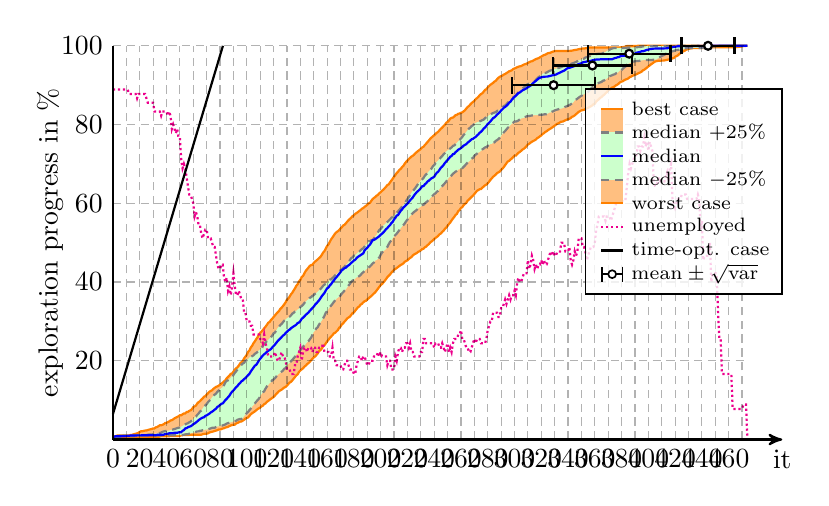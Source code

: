 \begin{tikzpicture}[thick]


% plot data, scaled to 8cm
\begin{scope}[yscale=0.05, xscale=0.017]
\draw[draw=orange, fill=orange!50] (0.00, 0.41) -- (1.00, 0.41) -- (2.00, 0.56) -- (3.00, 0.56) -- (4.00, 0.59) -- (5.00, 0.59) -- (6.00, 0.59) -- (7.00, 0.59) -- (8.00, 0.59) -- (9.00, 0.59) -- (10.00, 0.59) -- (11.00, 0.59) -- (12.00, 0.59) -- (13.00, 0.59) -- (14.00, 0.59) -- (15.00, 0.59) -- (16.00, 0.59) -- (17.00, 0.59) -- (18.00, 0.59) -- (19.00, 0.59) -- (20.00, 0.67) -- (21.00, 0.67) -- (22.00, 0.67) -- (23.00, 0.67) -- (24.00, 0.67) -- (25.00, 0.67) -- (26.00, 0.67) -- (27.00, 0.67) -- (28.00, 0.67) -- (29.00, 0.67) -- (30.00, 0.67) -- (31.00, 0.67) -- (32.00, 0.67) -- (33.00, 0.67) -- (34.00, 0.67) -- (35.00, 0.77) -- (36.00, 0.83) -- (37.00, 0.83) -- (38.00, 0.83) -- (39.00, 0.83) -- (40.00, 0.83) -- (41.00, 0.83) -- (42.00, 0.83) -- (43.00, 0.91) -- (44.00, 0.91) -- (45.00, 0.91) -- (46.00, 0.91) -- (47.00, 0.91) -- (48.00, 0.91) -- (49.00, 0.91) -- (50.00, 0.91) -- (51.00, 1.09) -- (52.00, 1.10) -- (53.00, 1.17) -- (54.00, 1.17) -- (55.00, 1.17) -- (56.00, 1.17) -- (57.00, 1.17) -- (58.00, 1.23) -- (59.00, 1.23) -- (60.00, 1.23) -- (61.00, 1.23) -- (62.00, 1.23) -- (63.00, 1.23) -- (64.00, 1.23) -- (65.00, 1.23) -- (66.00, 1.23) -- (67.00, 1.35) -- (68.00, 1.42) -- (69.00, 1.49) -- (70.00, 1.49) -- (71.00, 1.57) -- (72.00, 1.79) -- (73.00, 1.88) -- (74.00, 1.97) -- (75.00, 2.05) -- (76.00, 2.19) -- (77.00, 2.28) -- (78.00, 2.38) -- (79.00, 2.54) -- (80.00, 2.54) -- (81.00, 2.65) -- (82.00, 2.79) -- (83.00, 2.88) -- (84.00, 3.04) -- (85.00, 3.13) -- (86.00, 3.23) -- (87.00, 3.44) -- (88.00, 3.57) -- (89.00, 3.68) -- (90.00, 3.78) -- (91.00, 3.78) -- (92.00, 4.06) -- (93.00, 4.22) -- (94.00, 4.39) -- (95.00, 4.54) -- (96.00, 4.59) -- (97.00, 4.81) -- (98.00, 5.02) -- (99.00, 5.32) -- (100.00, 5.50) -- (101.00, 5.63) -- (102.00, 6.03) -- (103.00, 6.43) -- (104.00, 6.69) -- (105.00, 6.93) -- (106.00, 7.15) -- (107.00, 7.42) -- (108.00, 7.73) -- (109.00, 7.92) -- (110.00, 8.11) -- (111.00, 8.42) -- (112.00, 8.61) -- (113.00, 9.00) -- (114.00, 9.16) -- (115.00, 9.58) -- (116.00, 9.80) -- (117.00, 10.09) -- (118.00, 10.33) -- (119.00, 10.56) -- (120.00, 10.82) -- (121.00, 11.16) -- (122.00, 11.56) -- (123.00, 11.89) -- (124.00, 12.28) -- (125.00, 12.47) -- (126.00, 12.67) -- (127.00, 12.95) -- (128.00, 13.22) -- (129.00, 13.37) -- (130.00, 13.68) -- (131.00, 14.10) -- (132.00, 14.47) -- (133.00, 14.66) -- (134.00, 15.02) -- (135.00, 15.45) -- (136.00, 15.89) -- (137.00, 16.32) -- (138.00, 16.58) -- (139.00, 17.17) -- (140.00, 17.53) -- (141.00, 17.84) -- (142.00, 18.09) -- (143.00, 18.50) -- (144.00, 18.75) -- (145.00, 19.14) -- (146.00, 19.39) -- (147.00, 19.72) -- (148.00, 20.13) -- (149.00, 20.48) -- (150.00, 20.86) -- (151.00, 21.09) -- (152.00, 21.48) -- (153.00, 21.88) -- (154.00, 22.43) -- (155.00, 22.71) -- (156.00, 23.09) -- (157.00, 23.68) -- (158.00, 23.93) -- (159.00, 24.43) -- (160.00, 24.93) -- (161.00, 25.33) -- (162.00, 25.81) -- (163.00, 26.15) -- (164.00, 26.51) -- (165.00, 26.96) -- (166.00, 27.11) -- (167.00, 27.47) -- (168.00, 27.78) -- (169.00, 28.38) -- (170.00, 28.67) -- (171.00, 29.24) -- (172.00, 29.51) -- (173.00, 29.96) -- (174.00, 30.31) -- (175.00, 30.76) -- (176.00, 31.00) -- (177.00, 31.21) -- (178.00, 31.65) -- (179.00, 32.09) -- (180.00, 32.29) -- (181.00, 32.73) -- (182.00, 33.16) -- (183.00, 33.58) -- (184.00, 33.79) -- (185.00, 34.26) -- (186.00, 34.46) -- (187.00, 34.84) -- (188.00, 35.13) -- (189.00, 35.24) -- (190.00, 35.58) -- (191.00, 35.86) -- (192.00, 36.18) -- (193.00, 36.43) -- (194.00, 36.78) -- (195.00, 37.11) -- (196.00, 37.41) -- (197.00, 37.87) -- (198.00, 38.31) -- (199.00, 38.77) -- (200.00, 39.23) -- (201.00, 39.49) -- (202.00, 39.87) -- (203.00, 40.29) -- (204.00, 40.74) -- (205.00, 41.23) -- (206.00, 41.57) -- (207.00, 41.91) -- (208.00, 42.39) -- (209.00, 42.72) -- (210.00, 43.12) -- (211.00, 43.31) -- (212.00, 43.57) -- (213.00, 43.82) -- (214.00, 44.09) -- (215.00, 44.34) -- (216.00, 44.50) -- (217.00, 44.75) -- (218.00, 45.15) -- (219.00, 45.34) -- (220.00, 45.52) -- (221.00, 45.86) -- (222.00, 46.12) -- (223.00, 46.35) -- (224.00, 46.75) -- (225.00, 47.01) -- (226.00, 47.21) -- (227.00, 47.36) -- (228.00, 47.67) -- (229.00, 47.81) -- (230.00, 48.05) -- (231.00, 48.37) -- (232.00, 48.46) -- (233.00, 48.83) -- (234.00, 49.01) -- (235.00, 49.37) -- (236.00, 49.62) -- (237.00, 50.06) -- (238.00, 50.30) -- (239.00, 50.59) -- (240.00, 50.93) -- (241.00, 51.23) -- (242.00, 51.43) -- (243.00, 51.75) -- (244.00, 52.14) -- (245.00, 52.32) -- (246.00, 52.75) -- (247.00, 53.03) -- (248.00, 53.50) -- (249.00, 53.83) -- (250.00, 54.28) -- (251.00, 54.75) -- (252.00, 55.12) -- (253.00, 55.66) -- (254.00, 56.12) -- (255.00, 56.54) -- (256.00, 57.05) -- (257.00, 57.33) -- (258.00, 58.03) -- (259.00, 58.28) -- (260.00, 58.83) -- (261.00, 59.04) -- (262.00, 59.54) -- (263.00, 59.87) -- (264.00, 60.11) -- (265.00, 60.68) -- (266.00, 60.96) -- (267.00, 61.30) -- (268.00, 61.65) -- (269.00, 61.95) -- (270.00, 62.34) -- (271.00, 62.78) -- (272.00, 63.18) -- (273.00, 63.37) -- (274.00, 63.58) -- (275.00, 63.63) -- (276.00, 64.00) -- (277.00, 64.26) -- (278.00, 64.57) -- (279.00, 64.76) -- (280.00, 65.09) -- (281.00, 65.48) -- (282.00, 65.96) -- (283.00, 66.32) -- (284.00, 66.73) -- (285.00, 67.00) -- (286.00, 67.29) -- (287.00, 67.68) -- (288.00, 67.85) -- (289.00, 68.07) -- (290.00, 68.49) -- (291.00, 68.83) -- (292.00, 69.19) -- (293.00, 69.69) -- (294.00, 70.18) -- (295.00, 70.62) -- (296.00, 70.79) -- (297.00, 71.12) -- (298.00, 71.38) -- (299.00, 71.72) -- (300.00, 72.11) -- (301.00, 72.11) -- (302.00, 72.49) -- (303.00, 72.84) -- (304.00, 73.06) -- (305.00, 73.34) -- (306.00, 73.66) -- (307.00, 73.85) -- (308.00, 74.17) -- (309.00, 74.51) -- (310.00, 74.95) -- (311.00, 75.12) -- (312.00, 75.40) -- (313.00, 75.63) -- (314.00, 75.82) -- (315.00, 75.99) -- (316.00, 76.20) -- (317.00, 76.57) -- (318.00, 76.74) -- (319.00, 77.02) -- (320.00, 77.24) -- (321.00, 77.61) -- (322.00, 77.80) -- (323.00, 78.13) -- (324.00, 78.30) -- (325.00, 78.58) -- (326.00, 78.79) -- (327.00, 78.99) -- (328.00, 79.20) -- (329.00, 79.49) -- (330.00, 79.72) -- (331.00, 79.97) -- (332.00, 80.21) -- (333.00, 80.33) -- (334.00, 80.56) -- (335.00, 80.73) -- (336.00, 80.75) -- (337.00, 80.93) -- (338.00, 81.09) -- (339.00, 81.24) -- (340.00, 81.35) -- (341.00, 81.46) -- (342.00, 81.65) -- (343.00, 81.98) -- (344.00, 82.10) -- (345.00, 82.34) -- (346.00, 82.63) -- (347.00, 82.94) -- (348.00, 83.23) -- (349.00, 83.40) -- (350.00, 83.61) -- (351.00, 83.67) -- (352.00, 83.76) -- (353.00, 83.93) -- (354.00, 84.11) -- (355.00, 84.23) -- (356.00, 84.46) -- (357.00, 84.62) -- (358.00, 84.85) -- (359.00, 85.15) -- (360.00, 85.30) -- (361.00, 85.84) -- (362.00, 86.14) -- (363.00, 86.43) -- (364.00, 86.79) -- (365.00, 86.97) -- (366.00, 87.33) -- (367.00, 87.56) -- (368.00, 87.94) -- (369.00, 88.24) -- (370.00, 88.66) -- (371.00, 88.86) -- (372.00, 89.15) -- (373.00, 89.41) -- (374.00, 89.50) -- (375.00, 89.75) -- (376.00, 90.01) -- (377.00, 90.15) -- (378.00, 90.47) -- (379.00, 90.75) -- (380.00, 90.91) -- (381.00, 91.03) -- (382.00, 91.26) -- (383.00, 91.45) -- (384.00, 91.55) -- (385.00, 91.72) -- (386.00, 92.01) -- (387.00, 92.16) -- (388.00, 92.35) -- (389.00, 92.50) -- (390.00, 92.65) -- (391.00, 92.75) -- (392.00, 92.94) -- (393.00, 93.11) -- (394.00, 93.25) -- (395.00, 93.44) -- (396.00, 93.78) -- (397.00, 93.93) -- (398.00, 94.21) -- (399.00, 94.48) -- (400.00, 94.76) -- (401.00, 95.00) -- (402.00, 95.31) -- (403.00, 95.51) -- (404.00, 95.79) -- (405.00, 96.00) -- (406.00, 96.10) -- (407.00, 96.17) -- (408.00, 96.22) -- (409.00, 96.22) -- (410.00, 96.24) -- (411.00, 96.24) -- (412.00, 96.29) -- (413.00, 96.37) -- (414.00, 96.44) -- (415.00, 96.52) -- (416.00, 96.58) -- (417.00, 96.65) -- (418.00, 96.82) -- (419.00, 96.90) -- (420.00, 97.21) -- (421.00, 97.39) -- (422.00, 97.56) -- (423.00, 97.88) -- (424.00, 98.13) -- (425.00, 98.36) -- (426.00, 98.59) -- (427.00, 98.70) -- (428.00, 98.98) -- (429.00, 99.09) -- (430.00, 99.21) -- (431.00, 99.29) -- (432.00, 99.34) -- (433.00, 99.41) -- (434.00, 99.42) -- (435.00, 99.42) -- (436.00, 99.42) -- (437.00, 99.42) -- (438.00, 99.42) -- (439.00, 99.42) -- (440.00, 99.42) -- (441.00, 99.42) -- (442.00, 99.42) -- (443.00, 99.42) -- (444.00, 99.42) -- (445.00, 99.44) -- (446.00, 99.52) -- (447.00, 99.59) -- (448.00, 99.61) -- (449.00, 99.65) -- (450.00, 99.65) -- (451.00, 99.65) -- (452.00, 99.65) -- (453.00, 99.65) -- (454.00, 99.65) -- (455.00, 99.65) -- (456.00, 99.65) -- (457.00, 99.65) -- (458.00, 99.65) -- (459.00, 99.65) -- (460.00, 99.65) -- (461.00, 99.65) -- (462.00, 99.65) -- (463.00, 99.65) -- (464.00, 99.65) -- (465.00, 99.65) -- (466.00, 99.67) -- (467.00, 99.72) -- (468.00, 99.74) -- (469.00, 99.80) -- (470.00, 99.85) -- (471.00, 99.93) -- (472.00, 99.93) -- (473.00, 99.99) -- (474.00, 100.00) -- (474.00, 100.00) -- (473.00, 100.00) -- (472.00, 100.00) -- (471.00, 100.00) -- (470.00, 100.00) -- (469.00, 100.00) -- (468.00, 100.00) -- (467.00, 100.00) -- (466.00, 100.00) -- (465.00, 100.00) -- (464.00, 100.00) -- (463.00, 100.00) -- (462.00, 100.00) -- (461.00, 100.00) -- (460.00, 100.00) -- (459.00, 100.00) -- (458.00, 100.00) -- (457.00, 100.00) -- (456.00, 100.00) -- (455.00, 100.00) -- (454.00, 100.00) -- (453.00, 100.00) -- (452.00, 100.00) -- (451.00, 100.00) -- (450.00, 100.00) -- (449.00, 100.00) -- (448.00, 100.00) -- (447.00, 100.00) -- (446.00, 100.00) -- (445.00, 100.00) -- (444.00, 100.00) -- (443.00, 100.00) -- (442.00, 100.00) -- (441.00, 100.00) -- (440.00, 100.00) -- (439.00, 100.00) -- (438.00, 100.00) -- (437.00, 100.00) -- (436.00, 100.00) -- (435.00, 100.00) -- (434.00, 100.00) -- (433.00, 100.00) -- (432.00, 100.00) -- (431.00, 100.00) -- (430.00, 100.00) -- (429.00, 100.00) -- (428.00, 100.00) -- (427.00, 100.00) -- (426.00, 100.00) -- (425.00, 100.00) -- (424.00, 100.00) -- (423.00, 100.00) -- (422.00, 100.00) -- (421.00, 100.00) -- (420.00, 100.00) -- (419.00, 100.00) -- (418.00, 100.00) -- (417.00, 100.00) -- (416.00, 100.00) -- (415.00, 100.00) -- (414.00, 100.00) -- (413.00, 100.00) -- (412.00, 100.00) -- (411.00, 100.00) -- (410.00, 100.00) -- (409.00, 100.00) -- (408.00, 100.00) -- (407.00, 100.00) -- (406.00, 100.00) -- (405.00, 100.00) -- (404.00, 100.00) -- (403.00, 99.99) -- (402.00, 99.99) -- (401.00, 99.99) -- (400.00, 99.99) -- (399.00, 99.99) -- (398.00, 99.99) -- (397.00, 99.99) -- (396.00, 99.99) -- (395.00, 99.99) -- (394.00, 99.99) -- (393.00, 99.99) -- (392.00, 99.99) -- (391.00, 99.98) -- (390.00, 99.96) -- (389.00, 99.95) -- (388.00, 99.95) -- (387.00, 99.94) -- (386.00, 99.93) -- (385.00, 99.93) -- (384.00, 99.93) -- (383.00, 99.82) -- (382.00, 99.74) -- (381.00, 99.68) -- (380.00, 99.63) -- (379.00, 99.59) -- (378.00, 99.57) -- (377.00, 99.57) -- (376.00, 99.57) -- (375.00, 99.57) -- (374.00, 99.57) -- (373.00, 99.57) -- (372.00, 99.57) -- (371.00, 99.57) -- (370.00, 99.57) -- (369.00, 99.57) -- (368.00, 99.57) -- (367.00, 99.57) -- (366.00, 99.57) -- (365.00, 99.57) -- (364.00, 99.57) -- (363.00, 99.57) -- (362.00, 99.57) -- (361.00, 99.57) -- (360.00, 99.57) -- (359.00, 99.57) -- (358.00, 99.57) -- (357.00, 99.57) -- (356.00, 99.55) -- (355.00, 99.49) -- (354.00, 99.43) -- (353.00, 99.37) -- (352.00, 99.31) -- (351.00, 99.31) -- (350.00, 99.26) -- (349.00, 99.20) -- (348.00, 99.14) -- (347.00, 99.05) -- (346.00, 98.98) -- (345.00, 98.94) -- (344.00, 98.86) -- (343.00, 98.78) -- (342.00, 98.73) -- (341.00, 98.71) -- (340.00, 98.70) -- (339.00, 98.70) -- (338.00, 98.70) -- (337.00, 98.70) -- (336.00, 98.70) -- (335.00, 98.70) -- (334.00, 98.70) -- (333.00, 98.70) -- (332.00, 98.70) -- (331.00, 98.68) -- (330.00, 98.63) -- (329.00, 98.56) -- (328.00, 98.43) -- (327.00, 98.26) -- (326.00, 98.18) -- (325.00, 98.12) -- (324.00, 97.94) -- (323.00, 97.75) -- (322.00, 97.66) -- (321.00, 97.48) -- (320.00, 97.26) -- (319.00, 97.08) -- (318.00, 96.86) -- (317.00, 96.76) -- (316.00, 96.63) -- (315.00, 96.45) -- (314.00, 96.26) -- (313.00, 96.07) -- (312.00, 96.02) -- (311.00, 95.84) -- (310.00, 95.63) -- (309.00, 95.47) -- (308.00, 95.34) -- (307.00, 95.24) -- (306.00, 95.05) -- (305.00, 94.85) -- (304.00, 94.79) -- (303.00, 94.70) -- (302.00, 94.55) -- (301.00, 94.38) -- (300.00, 94.24) -- (299.00, 94.10) -- (298.00, 93.79) -- (297.00, 93.64) -- (296.00, 93.53) -- (295.00, 93.27) -- (294.00, 93.08) -- (293.00, 92.82) -- (292.00, 92.71) -- (291.00, 92.43) -- (290.00, 92.30) -- (289.00, 92.13) -- (288.00, 91.88) -- (287.00, 91.52) -- (286.00, 91.10) -- (285.00, 90.92) -- (284.00, 90.58) -- (283.00, 90.34) -- (282.00, 90.10) -- (281.00, 89.78) -- (280.00, 89.44) -- (279.00, 88.97) -- (278.00, 88.79) -- (277.00, 88.37) -- (276.00, 87.95) -- (275.00, 87.76) -- (274.00, 87.46) -- (273.00, 87.03) -- (272.00, 86.73) -- (271.00, 86.45) -- (270.00, 86.01) -- (269.00, 85.74) -- (268.00, 85.49) -- (267.00, 85.11) -- (266.00, 84.72) -- (265.00, 84.46) -- (264.00, 84.07) -- (263.00, 83.64) -- (262.00, 83.36) -- (261.00, 83.12) -- (260.00, 82.97) -- (259.00, 82.80) -- (258.00, 82.74) -- (257.00, 82.49) -- (256.00, 82.38) -- (255.00, 82.05) -- (254.00, 81.78) -- (253.00, 81.70) -- (252.00, 81.51) -- (251.00, 81.01) -- (250.00, 80.68) -- (249.00, 80.44) -- (248.00, 79.94) -- (247.00, 79.62) -- (246.00, 79.23) -- (245.00, 78.94) -- (244.00, 78.56) -- (243.00, 78.17) -- (242.00, 77.93) -- (241.00, 77.63) -- (240.00, 77.26) -- (239.00, 77.00) -- (238.00, 76.70) -- (237.00, 76.38) -- (236.00, 75.94) -- (235.00, 75.57) -- (234.00, 75.15) -- (233.00, 74.80) -- (232.00, 74.36) -- (231.00, 74.19) -- (230.00, 73.82) -- (229.00, 73.54) -- (228.00, 73.30) -- (227.00, 73.01) -- (226.00, 72.74) -- (225.00, 72.35) -- (224.00, 72.07) -- (223.00, 71.86) -- (222.00, 71.55) -- (221.00, 71.21) -- (220.00, 70.86) -- (219.00, 70.50) -- (218.00, 70.08) -- (217.00, 69.52) -- (216.00, 69.20) -- (215.00, 68.75) -- (214.00, 68.49) -- (213.00, 68.03) -- (212.00, 67.70) -- (211.00, 67.20) -- (210.00, 66.75) -- (209.00, 66.22) -- (208.00, 65.77) -- (207.00, 65.31) -- (206.00, 64.79) -- (205.00, 64.64) -- (204.00, 64.20) -- (203.00, 63.82) -- (202.00, 63.44) -- (201.00, 63.18) -- (200.00, 62.80) -- (199.00, 62.56) -- (198.00, 62.15) -- (197.00, 61.95) -- (196.00, 61.61) -- (195.00, 61.36) -- (194.00, 61.07) -- (193.00, 60.62) -- (192.00, 60.11) -- (191.00, 59.97) -- (190.00, 59.62) -- (189.00, 59.33) -- (188.00, 59.10) -- (187.00, 58.80) -- (186.00, 58.62) -- (185.00, 58.28) -- (184.00, 58.06) -- (183.00, 57.76) -- (182.00, 57.53) -- (181.00, 57.32) -- (180.00, 56.95) -- (179.00, 56.74) -- (178.00, 56.36) -- (177.00, 56.03) -- (176.00, 55.70) -- (175.00, 55.34) -- (174.00, 54.91) -- (173.00, 54.52) -- (172.00, 54.36) -- (171.00, 53.91) -- (170.00, 53.62) -- (169.00, 53.17) -- (168.00, 52.91) -- (167.00, 52.67) -- (166.00, 52.35) -- (165.00, 51.82) -- (164.00, 51.30) -- (163.00, 50.87) -- (162.00, 50.19) -- (161.00, 49.56) -- (160.00, 49.15) -- (159.00, 48.49) -- (158.00, 47.86) -- (157.00, 47.48) -- (156.00, 46.89) -- (155.00, 46.39) -- (154.00, 46.09) -- (153.00, 45.76) -- (152.00, 45.47) -- (151.00, 45.19) -- (150.00, 44.85) -- (149.00, 44.38) -- (148.00, 44.30) -- (147.00, 44.09) -- (146.00, 43.64) -- (145.00, 43.23) -- (144.00, 42.82) -- (143.00, 42.20) -- (142.00, 41.55) -- (141.00, 41.26) -- (140.00, 40.55) -- (139.00, 40.16) -- (138.00, 39.45) -- (137.00, 39.05) -- (136.00, 38.40) -- (135.00, 37.87) -- (134.00, 37.29) -- (133.00, 36.90) -- (132.00, 36.31) -- (131.00, 35.81) -- (130.00, 35.52) -- (129.00, 34.85) -- (128.00, 34.35) -- (127.00, 33.90) -- (126.00, 33.49) -- (125.00, 33.18) -- (124.00, 32.61) -- (123.00, 32.29) -- (122.00, 31.93) -- (121.00, 31.51) -- (120.00, 31.11) -- (119.00, 30.66) -- (118.00, 30.35) -- (117.00, 29.84) -- (116.00, 29.66) -- (115.00, 29.13) -- (114.00, 28.65) -- (113.00, 28.26) -- (112.00, 27.80) -- (111.00, 27.42) -- (110.00, 27.10) -- (109.00, 26.61) -- (108.00, 25.95) -- (107.00, 25.49) -- (106.00, 24.93) -- (105.00, 24.47) -- (104.00, 23.82) -- (103.00, 23.40) -- (102.00, 22.66) -- (101.00, 22.29) -- (100.00, 21.53) -- (99.00, 21.06) -- (98.00, 20.62) -- (97.00, 19.92) -- (96.00, 19.65) -- (95.00, 19.33) -- (94.00, 18.80) -- (93.00, 18.35) -- (92.00, 18.10) -- (91.00, 17.72) -- (90.00, 17.23) -- (89.00, 16.79) -- (88.00, 16.68) -- (87.00, 16.26) -- (86.00, 15.90) -- (85.00, 15.57) -- (84.00, 15.06) -- (83.00, 14.77) -- (82.00, 14.45) -- (81.00, 14.19) -- (80.00, 13.92) -- (79.00, 13.67) -- (78.00, 13.50) -- (77.00, 13.37) -- (76.00, 13.14) -- (75.00, 12.86) -- (74.00, 12.49) -- (73.00, 12.34) -- (72.00, 12.12) -- (71.00, 11.76) -- (70.00, 11.42) -- (69.00, 11.02) -- (68.00, 10.87) -- (67.00, 10.43) -- (66.00, 10.13) -- (65.00, 9.74) -- (64.00, 9.51) -- (63.00, 9.17) -- (62.00, 8.65) -- (61.00, 8.43) -- (60.00, 8.22) -- (59.00, 7.71) -- (58.00, 7.41) -- (57.00, 7.29) -- (56.00, 7.02) -- (55.00, 6.98) -- (54.00, 6.63) -- (53.00, 6.63) -- (52.00, 6.40) -- (51.00, 6.16) -- (50.00, 6.16) -- (49.00, 5.91) -- (48.00, 5.75) -- (47.00, 5.57) -- (46.00, 5.39) -- (45.00, 5.13) -- (44.00, 4.92) -- (43.00, 4.84) -- (42.00, 4.60) -- (41.00, 4.43) -- (40.00, 4.24) -- (39.00, 4.19) -- (38.00, 3.89) -- (37.00, 3.74) -- (36.00, 3.61) -- (35.00, 3.61) -- (34.00, 3.41) -- (33.00, 3.17) -- (32.00, 3.10) -- (31.00, 2.83) -- (30.00, 2.83) -- (29.00, 2.68) -- (28.00, 2.60) -- (27.00, 2.52) -- (26.00, 2.42) -- (25.00, 2.28) -- (24.00, 2.28) -- (23.00, 2.20) -- (22.00, 2.10) -- (21.00, 2.10) -- (20.00, 1.94) -- (19.00, 1.70) -- (18.00, 1.55) -- (17.00, 1.47) -- (16.00, 1.38) -- (15.00, 1.29) -- (14.00, 1.15) -- (13.00, 1.15) -- (12.00, 1.06) -- (11.00, 1.06) -- (10.00, 1.06) -- (9.00, 1.06) -- (8.00, 1.06) -- (7.00, 1.06) -- (6.00, 1.03) -- (5.00, 1.03) -- (4.00, 1.03) -- (3.00, 0.99) -- (2.00, 0.87) -- (1.00, 0.83) -- (0.00, 0.72);
\draw[gray, densely dashed, fill=green!20] (0.00, 0.52) -- (1.00, 0.66) -- (2.00, 0.66) -- (3.00, 0.66) -- (4.00, 0.66) -- (5.00, 0.66) -- (6.00, 0.66) -- (7.00, 0.66) -- (8.00, 0.66) -- (9.00, 0.66) -- (10.00, 0.83) -- (11.00, 0.83) -- (12.00, 0.83) -- (13.00, 0.83) -- (14.00, 0.83) -- (15.00, 0.83) -- (16.00, 0.83) -- (17.00, 0.83) -- (18.00, 0.83) -- (19.00, 0.83) -- (20.00, 0.93) -- (21.00, 0.93) -- (22.00, 0.99) -- (23.00, 0.99) -- (24.00, 0.99) -- (25.00, 0.99) -- (26.00, 0.99) -- (27.00, 1.00) -- (28.00, 1.00) -- (29.00, 1.00) -- (30.00, 1.00) -- (31.00, 1.00) -- (32.00, 1.00) -- (33.00, 1.00) -- (34.00, 1.00) -- (35.00, 1.00) -- (36.00, 1.00) -- (37.00, 1.00) -- (38.00, 1.11) -- (39.00, 1.11) -- (40.00, 1.11) -- (41.00, 1.11) -- (42.00, 1.11) -- (43.00, 1.11) -- (44.00, 1.11) -- (45.00, 1.11) -- (46.00, 1.11) -- (47.00, 1.11) -- (48.00, 1.11) -- (49.00, 1.11) -- (50.00, 1.11) -- (51.00, 1.11) -- (52.00, 1.17) -- (53.00, 1.23) -- (54.00, 1.30) -- (55.00, 1.37) -- (56.00, 1.37) -- (57.00, 1.49) -- (58.00, 1.58) -- (59.00, 1.68) -- (60.00, 1.75) -- (61.00, 1.87) -- (62.00, 1.96) -- (63.00, 2.07) -- (64.00, 2.07) -- (65.00, 2.21) -- (66.00, 2.21) -- (67.00, 2.38) -- (68.00, 2.38) -- (69.00, 2.52) -- (70.00, 2.52) -- (71.00, 2.61) -- (72.00, 2.72) -- (73.00, 2.83) -- (74.00, 2.97) -- (75.00, 3.00) -- (76.00, 3.00) -- (77.00, 3.18) -- (78.00, 3.32) -- (79.00, 3.32) -- (80.00, 3.48) -- (81.00, 3.57) -- (82.00, 3.59) -- (83.00, 3.70) -- (84.00, 3.84) -- (85.00, 4.07) -- (86.00, 4.16) -- (87.00, 4.28) -- (88.00, 4.36) -- (89.00, 4.46) -- (90.00, 4.60) -- (91.00, 4.69) -- (92.00, 4.75) -- (93.00, 5.02) -- (94.00, 5.12) -- (95.00, 5.23) -- (96.00, 5.23) -- (97.00, 5.50) -- (98.00, 5.98) -- (99.00, 6.36) -- (100.00, 6.73) -- (101.00, 7.03) -- (102.00, 7.50) -- (103.00, 7.87) -- (104.00, 8.38) -- (105.00, 8.75) -- (106.00, 9.17) -- (107.00, 9.60) -- (108.00, 9.99) -- (109.00, 10.36) -- (110.00, 11.00) -- (111.00, 11.55) -- (112.00, 12.00) -- (113.00, 12.25) -- (114.00, 12.93) -- (115.00, 13.49) -- (116.00, 13.89) -- (117.00, 14.27) -- (118.00, 14.57) -- (119.00, 15.06) -- (120.00, 15.23) -- (121.00, 15.56) -- (122.00, 15.98) -- (123.00, 16.39) -- (124.00, 16.68) -- (125.00, 16.99) -- (126.00, 17.24) -- (127.00, 17.52) -- (128.00, 17.98) -- (129.00, 18.14) -- (130.00, 18.75) -- (131.00, 19.20) -- (132.00, 19.51) -- (133.00, 19.87) -- (134.00, 20.23) -- (135.00, 20.62) -- (136.00, 21.03) -- (137.00, 21.62) -- (138.00, 21.83) -- (139.00, 22.27) -- (140.00, 22.77) -- (141.00, 23.10) -- (142.00, 23.61) -- (143.00, 23.89) -- (144.00, 24.23) -- (145.00, 24.67) -- (146.00, 24.93) -- (147.00, 25.42) -- (148.00, 25.86) -- (149.00, 26.57) -- (150.00, 27.32) -- (151.00, 27.67) -- (152.00, 28.27) -- (153.00, 28.52) -- (154.00, 29.21) -- (155.00, 29.72) -- (156.00, 30.20) -- (157.00, 30.79) -- (158.00, 31.40) -- (159.00, 32.19) -- (160.00, 32.54) -- (161.00, 33.14) -- (162.00, 33.67) -- (163.00, 34.03) -- (164.00, 34.46) -- (165.00, 34.94) -- (166.00, 35.32) -- (167.00, 35.76) -- (168.00, 36.01) -- (169.00, 36.29) -- (170.00, 36.56) -- (171.00, 37.07) -- (172.00, 37.43) -- (173.00, 37.82) -- (174.00, 38.15) -- (175.00, 38.63) -- (176.00, 39.13) -- (177.00, 39.51) -- (178.00, 40.04) -- (179.00, 40.36) -- (180.00, 40.53) -- (181.00, 40.86) -- (182.00, 41.19) -- (183.00, 41.30) -- (184.00, 41.51) -- (185.00, 41.78) -- (186.00, 42.21) -- (187.00, 42.49) -- (188.00, 42.81) -- (189.00, 43.18) -- (190.00, 43.39) -- (191.00, 43.70) -- (192.00, 43.95) -- (193.00, 44.31) -- (194.00, 44.72) -- (195.00, 44.96) -- (196.00, 45.45) -- (197.00, 45.61) -- (198.00, 45.90) -- (199.00, 46.23) -- (200.00, 46.90) -- (201.00, 47.49) -- (202.00, 47.86) -- (203.00, 48.08) -- (204.00, 48.38) -- (205.00, 48.92) -- (206.00, 49.59) -- (207.00, 50.21) -- (208.00, 50.56) -- (209.00, 51.09) -- (210.00, 51.61) -- (211.00, 51.95) -- (212.00, 52.28) -- (213.00, 52.74) -- (214.00, 53.19) -- (215.00, 53.70) -- (216.00, 54.13) -- (217.00, 54.48) -- (218.00, 54.88) -- (219.00, 55.43) -- (220.00, 55.84) -- (221.00, 56.30) -- (222.00, 56.79) -- (223.00, 57.13) -- (224.00, 57.50) -- (225.00, 57.82) -- (226.00, 58.06) -- (227.00, 58.34) -- (228.00, 58.69) -- (229.00, 58.93) -- (230.00, 59.16) -- (231.00, 59.48) -- (232.00, 59.62) -- (233.00, 59.97) -- (234.00, 60.23) -- (235.00, 60.56) -- (236.00, 60.84) -- (237.00, 61.29) -- (238.00, 61.69) -- (239.00, 61.97) -- (240.00, 62.31) -- (241.00, 62.56) -- (242.00, 62.95) -- (243.00, 63.14) -- (244.00, 63.68) -- (245.00, 64.09) -- (246.00, 64.37) -- (247.00, 64.74) -- (248.00, 65.11) -- (249.00, 65.54) -- (250.00, 66.02) -- (251.00, 66.52) -- (252.00, 66.82) -- (253.00, 67.06) -- (254.00, 67.50) -- (255.00, 67.75) -- (256.00, 68.04) -- (257.00, 68.25) -- (258.00, 68.57) -- (259.00, 68.66) -- (260.00, 68.81) -- (261.00, 68.93) -- (262.00, 69.24) -- (263.00, 69.60) -- (264.00, 69.99) -- (265.00, 70.34) -- (266.00, 70.64) -- (267.00, 70.93) -- (268.00, 71.35) -- (269.00, 71.53) -- (270.00, 72.06) -- (271.00, 72.35) -- (272.00, 72.62) -- (273.00, 72.88) -- (274.00, 73.04) -- (275.00, 73.34) -- (276.00, 73.69) -- (277.00, 73.92) -- (278.00, 74.19) -- (279.00, 74.28) -- (280.00, 74.58) -- (281.00, 74.80) -- (282.00, 75.05) -- (283.00, 75.11) -- (284.00, 75.35) -- (285.00, 75.47) -- (286.00, 75.85) -- (287.00, 76.05) -- (288.00, 76.32) -- (289.00, 76.64) -- (290.00, 77.11) -- (291.00, 77.61) -- (292.00, 78.03) -- (293.00, 78.36) -- (294.00, 78.77) -- (295.00, 79.18) -- (296.00, 79.52) -- (297.00, 79.83) -- (298.00, 80.21) -- (299.00, 80.47) -- (300.00, 80.76) -- (301.00, 80.76) -- (302.00, 80.87) -- (303.00, 81.06) -- (304.00, 81.32) -- (305.00, 81.51) -- (306.00, 81.65) -- (307.00, 81.73) -- (308.00, 81.92) -- (309.00, 82.08) -- (310.00, 82.14) -- (311.00, 82.17) -- (312.00, 82.25) -- (313.00, 82.30) -- (314.00, 82.36) -- (315.00, 82.38) -- (316.00, 82.41) -- (317.00, 82.43) -- (318.00, 82.45) -- (319.00, 82.47) -- (320.00, 82.49) -- (321.00, 82.51) -- (322.00, 82.57) -- (323.00, 82.64) -- (324.00, 82.64) -- (325.00, 82.81) -- (326.00, 83.02) -- (327.00, 83.05) -- (328.00, 83.29) -- (329.00, 83.38) -- (330.00, 83.58) -- (331.00, 83.72) -- (332.00, 83.80) -- (333.00, 83.91) -- (334.00, 84.00) -- (335.00, 84.04) -- (336.00, 84.18) -- (337.00, 84.33) -- (338.00, 84.54) -- (339.00, 84.62) -- (340.00, 84.80) -- (341.00, 84.93) -- (342.00, 85.14) -- (343.00, 85.36) -- (344.00, 85.63) -- (345.00, 86.13) -- (346.00, 86.34) -- (347.00, 86.58) -- (348.00, 86.85) -- (349.00, 87.10) -- (350.00, 87.28) -- (351.00, 87.56) -- (352.00, 87.66) -- (353.00, 87.90) -- (354.00, 88.13) -- (355.00, 88.30) -- (356.00, 88.74) -- (357.00, 89.04) -- (358.00, 89.37) -- (359.00, 89.71) -- (360.00, 89.90) -- (361.00, 90.08) -- (362.00, 90.34) -- (363.00, 90.58) -- (364.00, 90.70) -- (365.00, 90.81) -- (366.00, 91.12) -- (367.00, 91.20) -- (368.00, 91.44) -- (369.00, 91.69) -- (370.00, 91.91) -- (371.00, 92.27) -- (372.00, 92.41) -- (373.00, 92.54) -- (374.00, 92.69) -- (375.00, 92.78) -- (376.00, 93.05) -- (377.00, 93.18) -- (378.00, 93.47) -- (379.00, 93.80) -- (380.00, 93.84) -- (381.00, 94.22) -- (382.00, 94.53) -- (383.00, 94.76) -- (384.00, 95.18) -- (385.00, 95.44) -- (386.00, 95.58) -- (387.00, 95.71) -- (388.00, 95.92) -- (389.00, 96.00) -- (390.00, 96.07) -- (391.00, 96.11) -- (392.00, 96.16) -- (393.00, 96.17) -- (394.00, 96.22) -- (395.00, 96.29) -- (396.00, 96.35) -- (397.00, 96.41) -- (398.00, 96.42) -- (399.00, 96.42) -- (400.00, 96.42) -- (401.00, 96.42) -- (402.00, 96.42) -- (403.00, 96.42) -- (404.00, 96.46) -- (405.00, 96.46) -- (406.00, 96.58) -- (407.00, 96.81) -- (408.00, 96.99) -- (409.00, 97.21) -- (410.00, 97.42) -- (411.00, 97.56) -- (412.00, 97.69) -- (413.00, 97.97) -- (414.00, 97.97) -- (415.00, 98.20) -- (416.00, 98.38) -- (417.00, 98.50) -- (418.00, 98.59) -- (419.00, 98.69) -- (420.00, 98.81) -- (421.00, 98.94) -- (422.00, 98.97) -- (423.00, 98.98) -- (424.00, 99.08) -- (425.00, 99.17) -- (426.00, 99.20) -- (427.00, 99.28) -- (428.00, 99.37) -- (429.00, 99.41) -- (430.00, 99.41) -- (431.00, 99.41) -- (432.00, 99.41) -- (433.00, 99.43) -- (434.00, 99.46) -- (435.00, 99.46) -- (436.00, 99.46) -- (437.00, 99.46) -- (438.00, 99.46) -- (439.00, 99.46) -- (440.00, 99.50) -- (441.00, 99.53) -- (442.00, 99.55) -- (443.00, 99.56) -- (444.00, 99.59) -- (445.00, 99.65) -- (446.00, 99.70) -- (447.00, 99.78) -- (448.00, 99.83) -- (449.00, 99.83) -- (450.00, 99.87) -- (451.00, 99.91) -- (452.00, 99.93) -- (453.00, 99.96) -- (454.00, 99.98) -- (455.00, 100.00) -- (456.00, 100.00) -- (457.00, 100.00) -- (458.00, 100.00) -- (459.00, 100.00) -- (460.00, 100.00) -- (461.00, 100.00) -- (462.00, 100.00) -- (463.00, 100.00) -- (464.00, 100.00) -- (465.00, 100.00) -- (466.00, 100.00) -- (467.00, 100.00) -- (468.00, 100.00) -- (469.00, 100.00) -- (470.00, 100.00) -- (471.00, 100.00) -- (472.00, 100.00) -- (473.00, 100.00) -- (474.00, 100.00) -- (474.00, 100.00) -- (473.00, 100.00) -- (472.00, 100.00) -- (471.00, 100.00) -- (470.00, 100.00) -- (469.00, 100.00) -- (468.00, 100.00) -- (467.00, 100.00) -- (466.00, 100.00) -- (465.00, 100.00) -- (464.00, 100.00) -- (463.00, 100.00) -- (462.00, 100.00) -- (461.00, 100.00) -- (460.00, 100.00) -- (459.00, 100.00) -- (458.00, 100.00) -- (457.00, 100.00) -- (456.00, 100.00) -- (455.00, 100.00) -- (454.00, 100.00) -- (453.00, 100.00) -- (452.00, 100.00) -- (451.00, 100.00) -- (450.00, 100.00) -- (449.00, 100.00) -- (448.00, 100.00) -- (447.00, 100.00) -- (446.00, 100.00) -- (445.00, 100.00) -- (444.00, 100.00) -- (443.00, 100.00) -- (442.00, 100.00) -- (441.00, 100.00) -- (440.00, 100.00) -- (439.00, 100.00) -- (438.00, 99.99) -- (437.00, 99.99) -- (436.00, 99.99) -- (435.00, 99.99) -- (434.00, 99.99) -- (433.00, 99.99) -- (432.00, 99.99) -- (431.00, 99.99) -- (430.00, 99.99) -- (429.00, 99.99) -- (428.00, 99.99) -- (427.00, 99.99) -- (426.00, 99.99) -- (425.00, 99.99) -- (424.00, 99.99) -- (423.00, 99.99) -- (422.00, 99.99) -- (421.00, 99.99) -- (420.00, 99.99) -- (419.00, 99.99) -- (418.00, 99.99) -- (417.00, 99.98) -- (416.00, 99.92) -- (415.00, 99.92) -- (414.00, 99.92) -- (413.00, 99.92) -- (412.00, 99.92) -- (411.00, 99.92) -- (410.00, 99.92) -- (409.00, 99.92) -- (408.00, 99.92) -- (407.00, 99.92) -- (406.00, 99.92) -- (405.00, 99.92) -- (404.00, 99.92) -- (403.00, 99.92) -- (402.00, 99.92) -- (401.00, 99.92) -- (400.00, 99.92) -- (399.00, 99.92) -- (398.00, 99.88) -- (397.00, 99.88) -- (396.00, 99.85) -- (395.00, 99.78) -- (394.00, 99.72) -- (393.00, 99.72) -- (392.00, 99.66) -- (391.00, 99.66) -- (390.00, 99.62) -- (389.00, 99.57) -- (388.00, 99.57) -- (387.00, 99.57) -- (386.00, 99.57) -- (385.00, 99.57) -- (384.00, 99.50) -- (383.00, 99.49) -- (382.00, 99.47) -- (381.00, 99.47) -- (380.00, 99.47) -- (379.00, 99.47) -- (378.00, 99.47) -- (377.00, 99.47) -- (376.00, 99.47) -- (375.00, 99.46) -- (374.00, 99.41) -- (373.00, 99.31) -- (372.00, 99.23) -- (371.00, 98.98) -- (370.00, 98.83) -- (369.00, 98.71) -- (368.00, 98.40) -- (367.00, 98.30) -- (366.00, 98.13) -- (365.00, 98.01) -- (364.00, 97.99) -- (363.00, 97.99) -- (362.00, 97.95) -- (361.00, 97.90) -- (360.00, 97.79) -- (359.00, 97.71) -- (358.00, 97.61) -- (357.00, 97.46) -- (356.00, 97.36) -- (355.00, 97.22) -- (354.00, 97.13) -- (353.00, 97.03) -- (352.00, 96.75) -- (351.00, 96.72) -- (350.00, 96.55) -- (349.00, 96.39) -- (348.00, 96.35) -- (347.00, 96.11) -- (346.00, 95.85) -- (345.00, 95.77) -- (344.00, 95.58) -- (343.00, 95.52) -- (342.00, 95.38) -- (341.00, 95.26) -- (340.00, 95.11) -- (339.00, 95.03) -- (338.00, 94.94) -- (337.00, 94.82) -- (336.00, 94.79) -- (335.00, 94.62) -- (334.00, 94.48) -- (333.00, 94.34) -- (332.00, 94.34) -- (331.00, 94.18) -- (330.00, 94.15) -- (329.00, 93.98) -- (328.00, 93.83) -- (327.00, 93.75) -- (326.00, 93.62) -- (325.00, 93.41) -- (324.00, 93.23) -- (323.00, 93.11) -- (322.00, 93.07) -- (321.00, 92.87) -- (320.00, 92.53) -- (319.00, 92.27) -- (318.00, 92.04) -- (317.00, 91.70) -- (316.00, 91.36) -- (315.00, 90.94) -- (314.00, 90.92) -- (313.00, 90.67) -- (312.00, 90.55) -- (311.00, 90.35) -- (310.00, 90.31) -- (309.00, 90.01) -- (308.00, 89.75) -- (307.00, 89.41) -- (306.00, 89.15) -- (305.00, 88.82) -- (304.00, 88.48) -- (303.00, 88.24) -- (302.00, 87.82) -- (301.00, 87.47) -- (300.00, 87.11) -- (299.00, 86.92) -- (298.00, 86.52) -- (297.00, 86.26) -- (296.00, 85.94) -- (295.00, 85.58) -- (294.00, 85.15) -- (293.00, 84.82) -- (292.00, 84.71) -- (291.00, 84.32) -- (290.00, 84.06) -- (289.00, 83.80) -- (288.00, 83.55) -- (287.00, 83.47) -- (286.00, 83.14) -- (285.00, 83.06) -- (284.00, 82.92) -- (283.00, 82.77) -- (282.00, 82.56) -- (281.00, 82.35) -- (280.00, 82.11) -- (279.00, 81.90) -- (278.00, 81.62) -- (277.00, 81.26) -- (276.00, 81.14) -- (275.00, 80.95) -- (274.00, 80.82) -- (273.00, 80.69) -- (272.00, 80.57) -- (271.00, 80.43) -- (270.00, 80.14) -- (269.00, 79.84) -- (268.00, 79.61) -- (267.00, 79.24) -- (266.00, 78.99) -- (265.00, 78.56) -- (264.00, 78.15) -- (263.00, 77.67) -- (262.00, 77.38) -- (261.00, 76.87) -- (260.00, 76.48) -- (259.00, 76.09) -- (258.00, 75.77) -- (257.00, 75.40) -- (256.00, 75.04) -- (255.00, 74.69) -- (254.00, 74.58) -- (253.00, 74.19) -- (252.00, 73.95) -- (251.00, 73.61) -- (250.00, 73.43) -- (249.00, 73.16) -- (248.00, 72.77) -- (247.00, 72.46) -- (246.00, 71.99) -- (245.00, 71.66) -- (244.00, 71.26) -- (243.00, 70.88) -- (242.00, 70.52) -- (241.00, 70.21) -- (240.00, 69.70) -- (239.00, 69.41) -- (238.00, 68.82) -- (237.00, 68.48) -- (236.00, 68.16) -- (235.00, 67.68) -- (234.00, 67.38) -- (233.00, 66.98) -- (232.00, 66.43) -- (231.00, 66.06) -- (230.00, 65.70) -- (229.00, 65.38) -- (228.00, 64.91) -- (227.00, 64.44) -- (226.00, 63.92) -- (225.00, 63.49) -- (224.00, 63.10) -- (223.00, 62.69) -- (222.00, 62.08) -- (221.00, 61.57) -- (220.00, 61.05) -- (219.00, 60.59) -- (218.00, 60.01) -- (217.00, 59.60) -- (216.00, 59.16) -- (215.00, 58.76) -- (214.00, 58.35) -- (213.00, 57.96) -- (212.00, 57.63) -- (211.00, 57.29) -- (210.00, 56.94) -- (209.00, 56.60) -- (208.00, 56.29) -- (207.00, 55.91) -- (206.00, 55.57) -- (205.00, 55.26) -- (204.00, 55.00) -- (203.00, 54.61) -- (202.00, 54.39) -- (201.00, 53.91) -- (200.00, 53.49) -- (199.00, 53.22) -- (198.00, 52.68) -- (197.00, 52.03) -- (196.00, 51.67) -- (195.00, 51.08) -- (194.00, 50.66) -- (193.00, 50.60) -- (192.00, 50.41) -- (191.00, 50.35) -- (190.00, 49.80) -- (189.00, 49.44) -- (188.00, 49.01) -- (187.00, 48.58) -- (186.00, 48.38) -- (185.00, 48.08) -- (184.00, 47.72) -- (183.00, 47.49) -- (182.00, 47.19) -- (181.00, 46.83) -- (180.00, 46.70) -- (179.00, 46.28) -- (178.00, 46.07) -- (177.00, 45.55) -- (176.00, 45.03) -- (175.00, 44.67) -- (174.00, 44.32) -- (173.00, 43.92) -- (172.00, 43.60) -- (171.00, 43.25) -- (170.00, 43.00) -- (169.00, 42.63) -- (168.00, 42.27) -- (167.00, 41.97) -- (166.00, 41.75) -- (165.00, 41.32) -- (164.00, 41.03) -- (163.00, 40.68) -- (162.00, 40.62) -- (161.00, 40.20) -- (160.00, 39.88) -- (159.00, 39.51) -- (158.00, 39.35) -- (157.00, 39.05) -- (156.00, 38.60) -- (155.00, 38.22) -- (154.00, 37.88) -- (153.00, 37.59) -- (152.00, 37.25) -- (151.00, 37.02) -- (150.00, 36.66) -- (149.00, 36.50) -- (148.00, 36.16) -- (147.00, 36.01) -- (146.00, 35.63) -- (145.00, 35.34) -- (144.00, 35.02) -- (143.00, 34.67) -- (142.00, 34.22) -- (141.00, 33.91) -- (140.00, 33.68) -- (139.00, 33.23) -- (138.00, 33.02) -- (137.00, 32.70) -- (136.00, 32.51) -- (135.00, 32.19) -- (134.00, 31.99) -- (133.00, 31.52) -- (132.00, 31.21) -- (131.00, 31.02) -- (130.00, 30.79) -- (129.00, 30.48) -- (128.00, 30.22) -- (127.00, 29.78) -- (126.00, 29.37) -- (125.00, 29.06) -- (124.00, 28.65) -- (123.00, 28.29) -- (122.00, 27.70) -- (121.00, 27.18) -- (120.00, 26.97) -- (119.00, 26.40) -- (118.00, 25.95) -- (117.00, 25.68) -- (116.00, 25.30) -- (115.00, 24.99) -- (114.00, 24.62) -- (113.00, 24.23) -- (112.00, 23.80) -- (111.00, 23.41) -- (110.00, 22.90) -- (109.00, 22.65) -- (108.00, 22.27) -- (107.00, 21.97) -- (106.00, 21.77) -- (105.00, 21.38) -- (104.00, 21.19) -- (103.00, 21.05) -- (102.00, 20.86) -- (101.00, 20.44) -- (100.00, 20.16) -- (99.00, 19.99) -- (98.00, 19.51) -- (97.00, 19.31) -- (96.00, 18.99) -- (95.00, 18.49) -- (94.00, 18.12) -- (93.00, 17.79) -- (92.00, 17.31) -- (91.00, 16.93) -- (90.00, 16.38) -- (89.00, 16.13) -- (88.00, 15.68) -- (87.00, 15.28) -- (86.00, 15.03) -- (85.00, 14.92) -- (84.00, 14.54) -- (83.00, 13.86) -- (82.00, 13.32) -- (81.00, 13.06) -- (80.00, 12.73) -- (79.00, 12.44) -- (78.00, 12.12) -- (77.00, 11.66) -- (76.00, 11.41) -- (75.00, 11.15) -- (74.00, 10.69) -- (73.00, 10.17) -- (72.00, 9.85) -- (71.00, 9.49) -- (70.00, 9.01) -- (69.00, 8.68) -- (68.00, 8.39) -- (67.00, 7.91) -- (66.00, 7.35) -- (65.00, 7.11) -- (64.00, 6.63) -- (63.00, 6.27) -- (62.00, 5.83) -- (61.00, 5.63) -- (60.00, 5.20) -- (59.00, 4.86) -- (58.00, 4.56) -- (57.00, 4.39) -- (56.00, 4.14) -- (55.00, 4.04) -- (54.00, 3.87) -- (53.00, 3.68) -- (52.00, 3.44) -- (51.00, 3.28) -- (50.00, 3.09) -- (49.00, 2.99) -- (48.00, 2.92) -- (47.00, 2.77) -- (46.00, 2.67) -- (45.00, 2.57) -- (44.00, 2.47) -- (43.00, 2.39) -- (42.00, 2.28) -- (41.00, 2.21) -- (40.00, 2.15) -- (39.00, 2.15) -- (38.00, 2.06) -- (37.00, 1.97) -- (36.00, 1.77) -- (35.00, 1.68) -- (34.00, 1.64) -- (33.00, 1.55) -- (32.00, 1.48) -- (31.00, 1.40) -- (30.00, 1.36) -- (29.00, 1.29) -- (28.00, 1.27) -- (27.00, 1.27) -- (26.00, 1.23) -- (25.00, 1.10) -- (24.00, 1.10) -- (23.00, 1.10) -- (22.00, 1.10) -- (21.00, 1.10) -- (20.00, 1.10) -- (19.00, 1.10) -- (18.00, 1.10) -- (17.00, 1.06) -- (16.00, 1.06) -- (15.00, 1.06) -- (14.00, 1.06) -- (13.00, 1.06) -- (12.00, 1.06) -- (11.00, 1.06) -- (10.00, 1.06) -- (9.00, 1.03) -- (8.00, 1.03) -- (7.00, 0.99) -- (6.00, 0.97) -- (5.00, 0.97) -- (4.00, 0.91) -- (3.00, 0.87) -- (2.00, 0.87) -- (1.00, 0.72) -- (0.00, 0.72);
\draw[blue] (0.00, 0.72) -- (1.00, 0.72) -- (2.00, 0.83) -- (3.00, 0.83) -- (4.00, 0.83) -- (5.00, 0.83) -- (6.00, 0.83) -- (7.00, 0.83) -- (8.00, 0.83) -- (9.00, 0.83) -- (10.00, 0.91) -- (11.00, 0.97) -- (12.00, 0.97) -- (13.00, 1.00) -- (14.00, 1.00) -- (15.00, 1.03) -- (16.00, 1.03) -- (17.00, 1.03) -- (18.00, 1.06) -- (19.00, 1.06) -- (20.00, 1.06) -- (21.00, 1.06) -- (22.00, 1.10) -- (23.00, 1.10) -- (24.00, 1.10) -- (25.00, 1.10) -- (26.00, 1.10) -- (27.00, 1.10) -- (28.00, 1.10) -- (29.00, 1.10) -- (30.00, 1.10) -- (31.00, 1.10) -- (32.00, 1.10) -- (33.00, 1.19) -- (34.00, 1.23) -- (35.00, 1.23) -- (36.00, 1.23) -- (37.00, 1.23) -- (38.00, 1.23) -- (39.00, 1.41) -- (40.00, 1.47) -- (41.00, 1.47) -- (42.00, 1.58) -- (43.00, 1.63) -- (44.00, 1.63) -- (45.00, 1.63) -- (46.00, 1.70) -- (47.00, 1.70) -- (48.00, 1.70) -- (49.00, 1.82) -- (50.00, 1.87) -- (51.00, 1.87) -- (52.00, 2.21) -- (53.00, 2.39) -- (54.00, 2.83) -- (55.00, 2.90) -- (56.00, 3.12) -- (57.00, 3.26) -- (58.00, 3.36) -- (59.00, 3.58) -- (60.00, 3.93) -- (61.00, 4.07) -- (62.00, 4.32) -- (63.00, 4.62) -- (64.00, 4.91) -- (65.00, 5.19) -- (66.00, 5.39) -- (67.00, 5.58) -- (68.00, 5.64) -- (69.00, 6.01) -- (70.00, 6.14) -- (71.00, 6.36) -- (72.00, 6.56) -- (73.00, 6.86) -- (74.00, 7.06) -- (75.00, 7.31) -- (76.00, 7.59) -- (77.00, 7.84) -- (78.00, 8.29) -- (79.00, 8.47) -- (80.00, 8.78) -- (81.00, 9.09) -- (82.00, 9.17) -- (83.00, 9.58) -- (84.00, 10.03) -- (85.00, 10.35) -- (86.00, 10.75) -- (87.00, 11.13) -- (88.00, 11.70) -- (89.00, 12.15) -- (90.00, 12.46) -- (91.00, 12.88) -- (92.00, 13.29) -- (93.00, 13.58) -- (94.00, 14.07) -- (95.00, 14.34) -- (96.00, 14.80) -- (97.00, 14.99) -- (98.00, 15.37) -- (99.00, 15.61) -- (100.00, 16.00) -- (101.00, 16.38) -- (102.00, 16.72) -- (103.00, 17.29) -- (104.00, 17.79) -- (105.00, 18.27) -- (106.00, 18.75) -- (107.00, 18.96) -- (108.00, 19.46) -- (109.00, 20.05) -- (110.00, 20.52) -- (111.00, 20.92) -- (112.00, 21.35) -- (113.00, 21.67) -- (114.00, 21.91) -- (115.00, 22.27) -- (116.00, 22.52) -- (117.00, 22.76) -- (118.00, 22.96) -- (119.00, 23.40) -- (120.00, 23.74) -- (121.00, 24.11) -- (122.00, 24.54) -- (123.00, 24.99) -- (124.00, 25.33) -- (125.00, 25.67) -- (126.00, 26.02) -- (127.00, 26.39) -- (128.00, 26.63) -- (129.00, 27.05) -- (130.00, 27.36) -- (131.00, 27.73) -- (132.00, 27.90) -- (133.00, 28.27) -- (134.00, 28.49) -- (135.00, 28.75) -- (136.00, 28.93) -- (137.00, 29.20) -- (138.00, 29.58) -- (139.00, 29.72) -- (140.00, 30.10) -- (141.00, 30.67) -- (142.00, 30.93) -- (143.00, 31.27) -- (144.00, 31.66) -- (145.00, 31.95) -- (146.00, 32.24) -- (147.00, 32.66) -- (148.00, 33.03) -- (149.00, 33.41) -- (150.00, 33.74) -- (151.00, 34.25) -- (152.00, 34.58) -- (153.00, 34.98) -- (154.00, 35.36) -- (155.00, 35.86) -- (156.00, 36.40) -- (157.00, 36.82) -- (158.00, 37.24) -- (159.00, 37.85) -- (160.00, 38.39) -- (161.00, 38.63) -- (162.00, 39.12) -- (163.00, 39.47) -- (164.00, 40.00) -- (165.00, 40.36) -- (166.00, 40.88) -- (167.00, 41.24) -- (168.00, 41.66) -- (169.00, 42.08) -- (170.00, 42.52) -- (171.00, 43.01) -- (172.00, 43.23) -- (173.00, 43.53) -- (174.00, 43.64) -- (175.00, 44.02) -- (176.00, 44.23) -- (177.00, 44.50) -- (178.00, 44.87) -- (179.00, 45.12) -- (180.00, 45.47) -- (181.00, 45.66) -- (182.00, 46.09) -- (183.00, 46.38) -- (184.00, 46.62) -- (185.00, 46.83) -- (186.00, 47.07) -- (187.00, 47.27) -- (188.00, 48.04) -- (189.00, 48.40) -- (190.00, 48.70) -- (191.00, 49.15) -- (192.00, 49.49) -- (193.00, 50.05) -- (194.00, 50.64) -- (195.00, 50.71) -- (196.00, 50.89) -- (197.00, 51.14) -- (198.00, 51.40) -- (199.00, 51.64) -- (200.00, 52.01) -- (201.00, 52.27) -- (202.00, 52.61) -- (203.00, 52.97) -- (204.00, 53.42) -- (205.00, 53.71) -- (206.00, 54.13) -- (207.00, 54.46) -- (208.00, 54.98) -- (209.00, 55.28) -- (210.00, 55.89) -- (211.00, 56.31) -- (212.00, 56.88) -- (213.00, 57.02) -- (214.00, 57.59) -- (215.00, 58.08) -- (216.00, 58.44) -- (217.00, 58.93) -- (218.00, 59.23) -- (219.00, 59.58) -- (220.00, 59.90) -- (221.00, 60.35) -- (222.00, 60.75) -- (223.00, 61.11) -- (224.00, 61.48) -- (225.00, 62.02) -- (226.00, 62.44) -- (227.00, 62.84) -- (228.00, 63.14) -- (229.00, 63.44) -- (230.00, 63.86) -- (231.00, 64.31) -- (232.00, 64.37) -- (233.00, 64.80) -- (234.00, 65.10) -- (235.00, 65.52) -- (236.00, 65.74) -- (237.00, 66.07) -- (238.00, 66.36) -- (239.00, 66.52) -- (240.00, 66.75) -- (241.00, 67.31) -- (242.00, 67.76) -- (243.00, 68.03) -- (244.00, 68.53) -- (245.00, 69.04) -- (246.00, 69.34) -- (247.00, 69.72) -- (248.00, 70.25) -- (249.00, 70.60) -- (250.00, 71.01) -- (251.00, 71.39) -- (252.00, 71.83) -- (253.00, 72.04) -- (254.00, 72.48) -- (255.00, 72.58) -- (256.00, 73.00) -- (257.00, 73.28) -- (258.00, 73.63) -- (259.00, 73.79) -- (260.00, 74.02) -- (261.00, 74.31) -- (262.00, 74.64) -- (263.00, 74.84) -- (264.00, 75.03) -- (265.00, 75.41) -- (266.00, 75.67) -- (267.00, 75.96) -- (268.00, 76.28) -- (269.00, 76.38) -- (270.00, 76.65) -- (271.00, 76.85) -- (272.00, 77.23) -- (273.00, 77.51) -- (274.00, 77.93) -- (275.00, 78.16) -- (276.00, 78.54) -- (277.00, 78.99) -- (278.00, 79.25) -- (279.00, 79.66) -- (280.00, 80.14) -- (281.00, 80.43) -- (282.00, 80.79) -- (283.00, 81.22) -- (284.00, 81.62) -- (285.00, 81.83) -- (286.00, 82.14) -- (287.00, 82.55) -- (288.00, 82.84) -- (289.00, 83.13) -- (290.00, 83.59) -- (291.00, 83.90) -- (292.00, 84.26) -- (293.00, 84.48) -- (294.00, 84.76) -- (295.00, 85.09) -- (296.00, 85.56) -- (297.00, 85.80) -- (298.00, 86.31) -- (299.00, 86.66) -- (300.00, 87.03) -- (301.00, 87.31) -- (302.00, 87.67) -- (303.00, 88.02) -- (304.00, 88.17) -- (305.00, 88.43) -- (306.00, 88.70) -- (307.00, 88.85) -- (308.00, 89.03) -- (309.00, 89.24) -- (310.00, 89.48) -- (311.00, 89.68) -- (312.00, 89.88) -- (313.00, 90.25) -- (314.00, 90.55) -- (315.00, 90.85) -- (316.00, 91.10) -- (317.00, 91.40) -- (318.00, 91.70) -- (319.00, 91.87) -- (320.00, 92.00) -- (321.00, 92.07) -- (322.00, 92.14) -- (323.00, 92.17) -- (324.00, 92.17) -- (325.00, 92.21) -- (326.00, 92.31) -- (327.00, 92.37) -- (328.00, 92.48) -- (329.00, 92.53) -- (330.00, 92.65) -- (331.00, 92.69) -- (332.00, 92.91) -- (333.00, 93.04) -- (334.00, 93.20) -- (335.00, 93.38) -- (336.00, 93.54) -- (337.00, 93.67) -- (338.00, 93.91) -- (339.00, 94.18) -- (340.00, 94.34) -- (341.00, 94.42) -- (342.00, 94.51) -- (343.00, 94.66) -- (344.00, 94.74) -- (345.00, 94.89) -- (346.00, 95.00) -- (347.00, 95.18) -- (348.00, 95.40) -- (349.00, 95.45) -- (350.00, 95.58) -- (351.00, 95.80) -- (352.00, 95.87) -- (353.00, 95.92) -- (354.00, 96.02) -- (355.00, 96.09) -- (356.00, 96.10) -- (357.00, 96.18) -- (358.00, 96.30) -- (359.00, 96.39) -- (360.00, 96.46) -- (361.00, 96.51) -- (362.00, 96.52) -- (363.00, 96.54) -- (364.00, 96.56) -- (365.00, 96.57) -- (366.00, 96.57) -- (367.00, 96.57) -- (368.00, 96.57) -- (369.00, 96.57) -- (370.00, 96.57) -- (371.00, 96.57) -- (372.00, 96.57) -- (373.00, 96.59) -- (374.00, 96.75) -- (375.00, 96.89) -- (376.00, 96.94) -- (377.00, 97.10) -- (378.00, 97.14) -- (379.00, 97.34) -- (380.00, 97.42) -- (381.00, 97.46) -- (382.00, 97.49) -- (383.00, 97.49) -- (384.00, 97.53) -- (385.00, 97.58) -- (386.00, 97.64) -- (387.00, 97.69) -- (388.00, 97.79) -- (389.00, 97.90) -- (390.00, 98.01) -- (391.00, 98.21) -- (392.00, 98.31) -- (393.00, 98.39) -- (394.00, 98.47) -- (395.00, 98.62) -- (396.00, 98.62) -- (397.00, 98.71) -- (398.00, 98.85) -- (399.00, 98.97) -- (400.00, 99.02) -- (401.00, 99.15) -- (402.00, 99.18) -- (403.00, 99.26) -- (404.00, 99.28) -- (405.00, 99.29) -- (406.00, 99.30) -- (407.00, 99.30) -- (408.00, 99.30) -- (409.00, 99.30) -- (410.00, 99.30) -- (411.00, 99.30) -- (412.00, 99.35) -- (413.00, 99.35) -- (414.00, 99.37) -- (415.00, 99.46) -- (416.00, 99.55) -- (417.00, 99.60) -- (418.00, 99.67) -- (419.00, 99.75) -- (420.00, 99.76) -- (421.00, 99.83) -- (422.00, 99.87) -- (423.00, 99.91) -- (424.00, 99.92) -- (425.00, 99.92) -- (426.00, 99.92) -- (427.00, 99.92) -- (428.00, 99.92) -- (429.00, 99.92) -- (430.00, 99.92) -- (431.00, 99.92) -- (432.00, 99.92) -- (433.00, 99.92) -- (434.00, 99.92) -- (435.00, 99.92) -- (436.00, 99.92) -- (437.00, 99.94) -- (438.00, 99.95) -- (439.00, 99.95) -- (440.00, 99.95) -- (441.00, 99.95) -- (442.00, 99.95) -- (443.00, 99.95) -- (444.00, 99.95) -- (445.00, 99.98) -- (446.00, 99.99) -- (447.00, 100.00) -- (448.00, 100.00) -- (449.00, 100.00) -- (450.00, 100.00) -- (451.00, 100.00) -- (452.00, 100.00) -- (453.00, 100.00) -- (454.00, 100.00) -- (455.00, 100.00) -- (456.00, 100.00) -- (457.00, 100.00) -- (458.00, 100.00) -- (459.00, 100.00) -- (460.00, 100.00) -- (461.00, 100.00) -- (462.00, 100.00) -- (463.00, 100.00) -- (464.00, 100.00) -- (465.00, 100.00) -- (466.00, 100.00) -- (467.00, 100.00) -- (468.00, 100.00) -- (469.00, 100.00) -- (470.00, 100.00) -- (471.00, 100.00) -- (472.00, 100.00) -- (473.00, 100.00) -- (474.00, 100.00);
\draw[densely dotted, magenta] (0.00, 88.89) -- (1.00, 88.89) -- (2.00, 88.89) -- (3.00, 88.89) -- (4.00, 88.89) -- (5.00, 88.89) -- (6.00, 88.89) -- (7.00, 88.89) -- (8.00, 88.89) -- (9.00, 88.89) -- (10.00, 88.89) -- (11.00, 88.89) -- (12.00, 87.78) -- (13.00, 87.78) -- (14.00, 87.78) -- (15.00, 87.78) -- (16.00, 87.78) -- (17.00, 87.78) -- (18.00, 86.67) -- (19.00, 87.78) -- (20.00, 87.78) -- (21.00, 87.78) -- (22.00, 87.78) -- (23.00, 87.78) -- (24.00, 87.78) -- (25.00, 86.67) -- (26.00, 85.56) -- (27.00, 85.56) -- (28.00, 85.56) -- (29.00, 85.56) -- (30.00, 85.56) -- (31.00, 83.33) -- (32.00, 83.33) -- (33.00, 83.33) -- (34.00, 83.33) -- (35.00, 83.33) -- (36.00, 82.22) -- (37.00, 83.33) -- (38.00, 83.33) -- (39.00, 83.33) -- (40.00, 83.33) -- (41.00, 82.22) -- (42.00, 83.33) -- (43.00, 82.22) -- (44.00, 78.89) -- (45.00, 80.00) -- (46.00, 78.89) -- (47.00, 77.78) -- (48.00, 78.89) -- (49.00, 76.67) -- (50.00, 76.67) -- (51.00, 71.11) -- (52.00, 68.89) -- (53.00, 70.00) -- (54.00, 68.89) -- (55.00, 66.67) -- (56.00, 64.44) -- (57.00, 62.22) -- (58.00, 62.22) -- (59.00, 61.11) -- (60.00, 60.00) -- (61.00, 56.67) -- (62.00, 57.78) -- (63.00, 56.67) -- (64.00, 54.44) -- (65.00, 54.44) -- (66.00, 52.22) -- (67.00, 51.11) -- (68.00, 52.22) -- (69.00, 53.33) -- (70.00, 53.33) -- (71.00, 51.11) -- (72.00, 51.11) -- (73.00, 51.11) -- (74.00, 50.00) -- (75.00, 48.89) -- (76.00, 48.89) -- (77.00, 46.67) -- (78.00, 44.44) -- (79.00, 43.33) -- (80.00, 43.33) -- (81.00, 44.44) -- (82.00, 44.44) -- (83.00, 41.11) -- (84.00, 40.00) -- (85.00, 41.11) -- (86.00, 37.78) -- (87.00, 38.89) -- (88.00, 36.67) -- (89.00, 38.89) -- (90.00, 42.22) -- (91.00, 38.89) -- (92.00, 36.67) -- (93.00, 36.67) -- (94.00, 37.78) -- (95.00, 36.67) -- (96.00, 35.56) -- (97.00, 35.56) -- (98.00, 32.22) -- (99.00, 32.22) -- (100.00, 30.00) -- (101.00, 30.00) -- (102.00, 30.00) -- (103.00, 28.89) -- (104.00, 28.89) -- (105.00, 26.67) -- (106.00, 26.67) -- (107.00, 26.67) -- (108.00, 26.67) -- (109.00, 26.67) -- (110.00, 25.56) -- (111.00, 25.56) -- (112.00, 24.44) -- (113.00, 26.67) -- (114.00, 24.44) -- (115.00, 23.33) -- (116.00, 21.11) -- (117.00, 21.11) -- (118.00, 21.11) -- (119.00, 21.11) -- (120.00, 21.11) -- (121.00, 22.22) -- (122.00, 21.11) -- (123.00, 20.00) -- (124.00, 20.00) -- (125.00, 21.11) -- (126.00, 22.22) -- (127.00, 21.11) -- (128.00, 21.11) -- (129.00, 20.00) -- (130.00, 17.78) -- (131.00, 17.78) -- (132.00, 17.78) -- (133.00, 16.67) -- (134.00, 16.67) -- (135.00, 16.67) -- (136.00, 18.89) -- (137.00, 18.89) -- (138.00, 21.11) -- (139.00, 22.22) -- (140.00, 23.33) -- (141.00, 20.00) -- (142.00, 22.22) -- (143.00, 23.33) -- (144.00, 23.33) -- (145.00, 22.22) -- (146.00, 23.33) -- (147.00, 23.33) -- (148.00, 23.33) -- (149.00, 22.22) -- (150.00, 23.33) -- (151.00, 23.33) -- (152.00, 22.22) -- (153.00, 22.22) -- (154.00, 23.33) -- (155.00, 23.33) -- (156.00, 23.33) -- (157.00, 24.44) -- (158.00, 22.22) -- (159.00, 22.22) -- (160.00, 22.22) -- (161.00, 22.22) -- (162.00, 21.11) -- (163.00, 21.11) -- (164.00, 23.33) -- (165.00, 20.00) -- (166.00, 20.00) -- (167.00, 18.89) -- (168.00, 18.89) -- (169.00, 18.89) -- (170.00, 18.89) -- (171.00, 17.78) -- (172.00, 17.78) -- (173.00, 18.89) -- (174.00, 20.00) -- (175.00, 20.00) -- (176.00, 18.89) -- (177.00, 17.78) -- (178.00, 17.78) -- (179.00, 17.78) -- (180.00, 16.67) -- (181.00, 16.67) -- (182.00, 18.89) -- (183.00, 20.00) -- (184.00, 21.11) -- (185.00, 21.11) -- (186.00, 20.00) -- (187.00, 21.11) -- (188.00, 21.11) -- (189.00, 20.00) -- (190.00, 18.89) -- (191.00, 18.89) -- (192.00, 20.00) -- (193.00, 20.00) -- (194.00, 20.00) -- (195.00, 21.11) -- (196.00, 21.11) -- (197.00, 21.11) -- (198.00, 22.22) -- (199.00, 21.11) -- (200.00, 22.22) -- (201.00, 21.11) -- (202.00, 21.11) -- (203.00, 21.11) -- (204.00, 21.11) -- (205.00, 18.89) -- (206.00, 20.00) -- (207.00, 20.00) -- (208.00, 17.78) -- (209.00, 17.78) -- (210.00, 17.78) -- (211.00, 21.11) -- (212.00, 20.00) -- (213.00, 22.22) -- (214.00, 23.33) -- (215.00, 23.33) -- (216.00, 22.22) -- (217.00, 23.33) -- (218.00, 23.33) -- (219.00, 24.44) -- (220.00, 24.44) -- (221.00, 23.33) -- (222.00, 24.44) -- (223.00, 22.22) -- (224.00, 22.22) -- (225.00, 21.11) -- (226.00, 21.11) -- (227.00, 21.11) -- (228.00, 21.11) -- (229.00, 21.11) -- (230.00, 22.22) -- (231.00, 22.22) -- (232.00, 25.56) -- (233.00, 25.56) -- (234.00, 24.44) -- (235.00, 24.44) -- (236.00, 24.44) -- (237.00, 24.44) -- (238.00, 24.44) -- (239.00, 24.44) -- (240.00, 23.33) -- (241.00, 24.44) -- (242.00, 24.44) -- (243.00, 24.44) -- (244.00, 23.33) -- (245.00, 23.33) -- (246.00, 24.44) -- (247.00, 23.33) -- (248.00, 22.22) -- (249.00, 23.33) -- (250.00, 24.44) -- (251.00, 22.22) -- (252.00, 23.33) -- (253.00, 22.22) -- (254.00, 24.44) -- (255.00, 25.56) -- (256.00, 25.56) -- (257.00, 25.56) -- (258.00, 26.67) -- (259.00, 26.67) -- (260.00, 27.78) -- (261.00, 25.56) -- (262.00, 25.56) -- (263.00, 24.44) -- (264.00, 23.33) -- (265.00, 23.33) -- (266.00, 22.22) -- (267.00, 22.22) -- (268.00, 23.33) -- (269.00, 24.44) -- (270.00, 25.56) -- (271.00, 24.44) -- (272.00, 25.56) -- (273.00, 25.56) -- (274.00, 25.56) -- (275.00, 24.44) -- (276.00, 24.44) -- (277.00, 24.44) -- (278.00, 24.44) -- (279.00, 25.56) -- (280.00, 27.78) -- (281.00, 28.89) -- (282.00, 30.00) -- (283.00, 30.00) -- (284.00, 32.22) -- (285.00, 32.22) -- (286.00, 32.22) -- (287.00, 32.22) -- (288.00, 31.11) -- (289.00, 31.11) -- (290.00, 33.33) -- (291.00, 33.33) -- (292.00, 34.44) -- (293.00, 35.56) -- (294.00, 34.44) -- (295.00, 35.56) -- (296.00, 36.67) -- (297.00, 35.56) -- (298.00, 36.67) -- (299.00, 36.67) -- (300.00, 37.78) -- (301.00, 36.67) -- (302.00, 40.00) -- (303.00, 41.11) -- (304.00, 40.00) -- (305.00, 40.00) -- (306.00, 41.11) -- (307.00, 42.22) -- (308.00, 42.22) -- (309.00, 42.22) -- (310.00, 45.56) -- (311.00, 43.33) -- (312.00, 44.44) -- (313.00, 46.67) -- (314.00, 45.56) -- (315.00, 43.33) -- (316.00, 44.44) -- (317.00, 43.33) -- (318.00, 44.44) -- (319.00, 44.44) -- (320.00, 45.56) -- (321.00, 44.44) -- (322.00, 45.56) -- (323.00, 44.44) -- (324.00, 44.44) -- (325.00, 45.56) -- (326.00, 46.67) -- (327.00, 47.78) -- (328.00, 46.67) -- (329.00, 47.78) -- (330.00, 46.67) -- (331.00, 46.67) -- (332.00, 47.78) -- (333.00, 47.78) -- (334.00, 47.78) -- (335.00, 50.00) -- (336.00, 50.00) -- (337.00, 50.00) -- (338.00, 47.78) -- (339.00, 47.78) -- (340.00, 47.78) -- (341.00, 48.89) -- (342.00, 45.56) -- (343.00, 44.44) -- (344.00, 45.56) -- (345.00, 47.78) -- (346.00, 46.67) -- (347.00, 47.78) -- (348.00, 51.11) -- (349.00, 51.11) -- (350.00, 51.11) -- (351.00, 48.89) -- (352.00, 48.89) -- (353.00, 47.78) -- (354.00, 45.56) -- (355.00, 46.67) -- (356.00, 47.78) -- (357.00, 48.89) -- (358.00, 48.89) -- (359.00, 48.89) -- (360.00, 50.00) -- (361.00, 53.33) -- (362.00, 54.44) -- (363.00, 56.67) -- (364.00, 56.67) -- (365.00, 56.67) -- (366.00, 56.67) -- (367.00, 56.67) -- (368.00, 55.56) -- (369.00, 56.67) -- (370.00, 56.67) -- (371.00, 56.67) -- (372.00, 55.56) -- (373.00, 56.67) -- (374.00, 57.78) -- (375.00, 58.89) -- (376.00, 60.00) -- (377.00, 60.00) -- (378.00, 61.11) -- (379.00, 61.11) -- (380.00, 60.00) -- (381.00, 61.11) -- (382.00, 61.11) -- (383.00, 61.11) -- (384.00, 64.44) -- (385.00, 67.78) -- (386.00, 70.00) -- (387.00, 68.89) -- (388.00, 70.00) -- (389.00, 71.11) -- (390.00, 72.22) -- (391.00, 72.22) -- (392.00, 74.44) -- (393.00, 74.44) -- (394.00, 73.33) -- (395.00, 74.44) -- (396.00, 74.44) -- (397.00, 76.67) -- (398.00, 74.44) -- (399.00, 75.56) -- (400.00, 73.33) -- (401.00, 75.56) -- (402.00, 74.44) -- (403.00, 73.33) -- (404.00, 65.56) -- (405.00, 64.44) -- (406.00, 64.44) -- (407.00, 65.56) -- (408.00, 66.67) -- (409.00, 65.56) -- (410.00, 65.56) -- (411.00, 65.56) -- (412.00, 65.56) -- (413.00, 66.67) -- (414.00, 67.78) -- (415.00, 65.56) -- (416.00, 68.89) -- (417.00, 70.00) -- (418.00, 61.11) -- (419.00, 60.00) -- (420.00, 58.89) -- (421.00, 60.00) -- (422.00, 61.11) -- (423.00, 61.11) -- (424.00, 61.11) -- (425.00, 62.22) -- (426.00, 62.22) -- (427.00, 62.22) -- (428.00, 62.22) -- (429.00, 61.11) -- (430.00, 61.11) -- (431.00, 61.11) -- (432.00, 61.11) -- (433.00, 61.11) -- (434.00, 61.11) -- (435.00, 61.11) -- (436.00, 61.11) -- (437.00, 62.22) -- (438.00, 61.11) -- (439.00, 53.33) -- (440.00, 55.56) -- (441.00, 45.56) -- (442.00, 46.67) -- (443.00, 46.67) -- (444.00, 46.67) -- (445.00, 47.78) -- (446.00, 50.00) -- (447.00, 40.00) -- (448.00, 42.22) -- (449.00, 42.22) -- (450.00, 42.22) -- (451.00, 42.22) -- (452.00, 33.33) -- (453.00, 25.56) -- (454.00, 25.56) -- (455.00, 16.67) -- (456.00, 16.67) -- (457.00, 16.67) -- (458.00, 16.67) -- (459.00, 16.67) -- (460.00, 16.67) -- (461.00, 16.67) -- (462.00, 16.67) -- (463.00, 7.78) -- (464.00, 7.78) -- (465.00, 7.78) -- (466.00, 7.78) -- (467.00, 7.78) -- (468.00, 7.78) -- (469.00, 7.78) -- (470.00, 7.78) -- (471.00, 8.89) -- (472.00, 8.89) -- (473.00, 8.89) -- (474.00, 0.00);
\draw[black] (0.00, 6.49) -- (82.17, 100.00);
\draw[densely dashed, thin, black, ystep=20, xstep=10, opacity=0.3] (0, 0) grid (475, 100);
% axis lables
\node[below] at (0, 0) {0};
\node[below] at (20, 0) {20};
\node[below] at (40, 0) {40};
\node[below] at (60, 0) {60};
\node[below] at (80, 0) {80};
\node[below] at (100, 0) {100};
\node[below] at (120, 0) {120};
\node[below] at (140, 0) {140};
\node[below] at (160, 0) {160};
\node[below] at (180, 0) {180};
\node[below] at (200, 0) {200};
\node[below] at (220, 0) {220};
\node[below] at (240, 0) {240};
\node[below] at (260, 0) {260};
\node[below] at (280, 0) {280};
\node[below] at (300, 0) {300};
\node[below] at (320, 0) {320};
\node[below] at (340, 0) {340};
\node[below] at (360, 0) {360};
\node[below] at (380, 0) {380};
\node[below] at (400, 0) {400};
\node[below] at (420, 0) {420};
\node[below] at (440, 0) {440};
\node[below] at (460, 0) {460};
\draw[|-|] (297.277, 90) -- (361.123, 90);
\node[draw, circle, fill=white, inner sep=0mm, minimum size=1mm] at (329.2, 90) {};
% 90: 329.2  +-  31.923
\draw[|-|] (327.965, 95) -- (388.435, 95);
\node[draw, circle, fill=white, inner sep=0mm, minimum size=1mm] at (358.2, 95) {};
% 95: 358.2  +-  30.235
\draw[|-|] (353.951, 98) -- (417.449, 98);
\node[draw, circle, fill=white, inner sep=0mm, minimum size=1mm] at (385.7, 98) {};
% 98: 385.7  +-  31.749
\draw[|-|] (423.938, 100) -- (465.262, 100);
\node[draw, circle, fill=white, inner sep=0mm, minimum size=1mm] at (444.6, 100) {};
% 100: 444.6  +-  20.662
\end{scope}


% axes lables
\begin{scope}[yscale=0.05]
\draw (0.00, 0.00) -- (0.00, 100.00);
\node[left] at (0, 20) {20};
\node[left] at (0, 40) {40};
\node[left] at (0, 60) {60};
\node[left] at (0, 80) {80};
\node[left] at (0, 100) {100};
\node[rotate=90] at (-0.8, 50) {exploration progress in \%};
\draw[->, >=stealth'] (0.00, 0.00) -- (8.50, 0.00);
\node[below] at (8.5, 0) {it};
\end{scope}


% legend
\begin{scope}[xshift=6cm, yshift=2.5cm]
\draw[semithick, fill=white, fill opacity=0.8] (0, -0.65) rectangle +(2.5, 2.6);
\scriptsize
\draw[semithick,|-|] (0.2, -.4) -- +(0.28, 0) node[right, black] {$\text{mean} \pm \sqrt{\text{var}}$};
\node[semithick,draw, circle, fill=white, inner sep=0mm, minimum size=1mm] at (0.34, -0.4) {};
\draw (0.2, -.1) -- +(0.28, 0) node[right, black] {time-opt. case};
\draw[magenta, densely dotted] (0.2, 0.2) -- +(0.28, 0) node[right, black] {unemployed};
\fill[orange!50] (0.2, 0.5) rectangle +(0.28, 1.2);
\fill[green!20] (0.2, 0.8) rectangle +(0.28, 0.6);
\draw[orange] (0.2, 1.7) -- +(0.28, 0) node[right, black] {best case};
\draw[gray, densely dashed] (0.2, 1.4) -- +(0.28, 0) node[right, black] {median $+25\%$};
\draw[blue] (0.2, 1.1) -- +(0.28, 0) node[right, black] {median};
\draw[gray, densely dashed] (0.2, 0.8) -- +(0.28, 0) node[right, black] {median $-25\%$};
\draw[orange] (0.2, 0.5) -- +(0.28, 0) node[right, black] {worst case};
\end{scope}
\end{tikzpicture}

